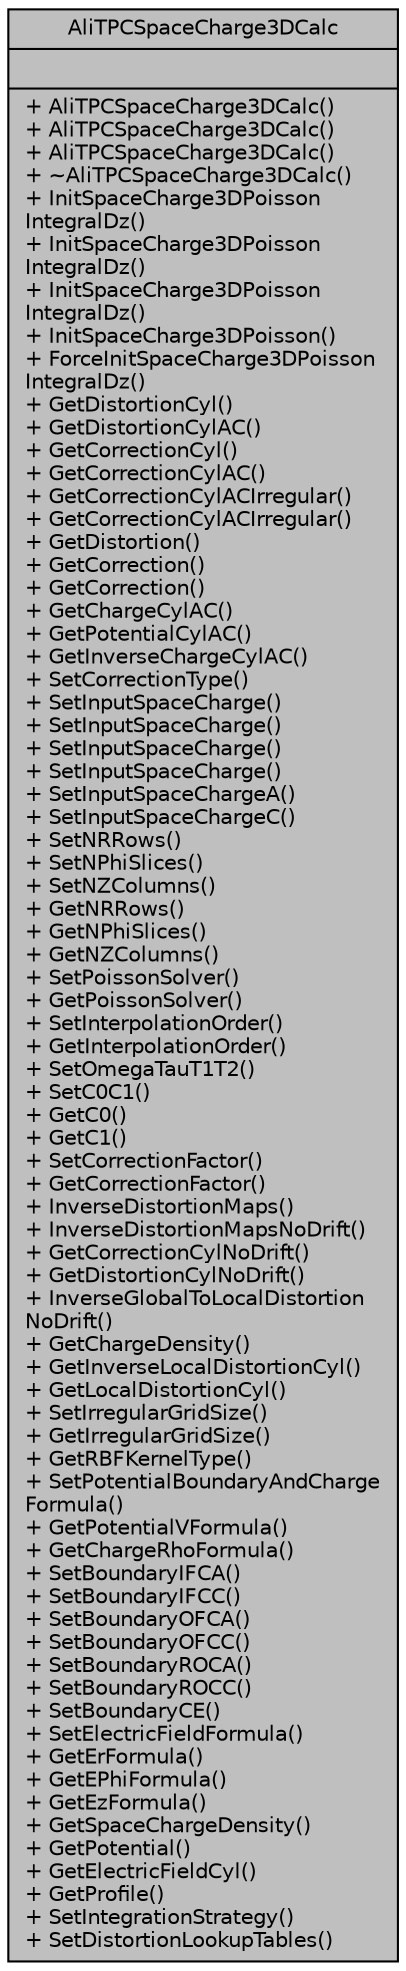 digraph "AliTPCSpaceCharge3DCalc"
{
 // INTERACTIVE_SVG=YES
  bgcolor="transparent";
  edge [fontname="Helvetica",fontsize="10",labelfontname="Helvetica",labelfontsize="10"];
  node [fontname="Helvetica",fontsize="10",shape=record];
  Node1 [label="{AliTPCSpaceCharge3DCalc\n||+ AliTPCSpaceCharge3DCalc()\l+ AliTPCSpaceCharge3DCalc()\l+ AliTPCSpaceCharge3DCalc()\l+ ~AliTPCSpaceCharge3DCalc()\l+ InitSpaceCharge3DPoisson\lIntegralDz()\l+ InitSpaceCharge3DPoisson\lIntegralDz()\l+ InitSpaceCharge3DPoisson\lIntegralDz()\l+ InitSpaceCharge3DPoisson()\l+ ForceInitSpaceCharge3DPoisson\lIntegralDz()\l+ GetDistortionCyl()\l+ GetDistortionCylAC()\l+ GetCorrectionCyl()\l+ GetCorrectionCylAC()\l+ GetCorrectionCylACIrregular()\l+ GetCorrectionCylACIrregular()\l+ GetDistortion()\l+ GetCorrection()\l+ GetCorrection()\l+ GetChargeCylAC()\l+ GetPotentialCylAC()\l+ GetInverseChargeCylAC()\l+ SetCorrectionType()\l+ SetInputSpaceCharge()\l+ SetInputSpaceCharge()\l+ SetInputSpaceCharge()\l+ SetInputSpaceCharge()\l+ SetInputSpaceChargeA()\l+ SetInputSpaceChargeC()\l+ SetNRRows()\l+ SetNPhiSlices()\l+ SetNZColumns()\l+ GetNRRows()\l+ GetNPhiSlices()\l+ GetNZColumns()\l+ SetPoissonSolver()\l+ GetPoissonSolver()\l+ SetInterpolationOrder()\l+ GetInterpolationOrder()\l+ SetOmegaTauT1T2()\l+ SetC0C1()\l+ GetC0()\l+ GetC1()\l+ SetCorrectionFactor()\l+ GetCorrectionFactor()\l+ InverseDistortionMaps()\l+ InverseDistortionMapsNoDrift()\l+ GetCorrectionCylNoDrift()\l+ GetDistortionCylNoDrift()\l+ InverseGlobalToLocalDistortion\lNoDrift()\l+ GetChargeDensity()\l+ GetInverseLocalDistortionCyl()\l+ GetLocalDistortionCyl()\l+ SetIrregularGridSize()\l+ GetIrregularGridSize()\l+ GetRBFKernelType()\l+ SetPotentialBoundaryAndCharge\lFormula()\l+ GetPotentialVFormula()\l+ GetChargeRhoFormula()\l+ SetBoundaryIFCA()\l+ SetBoundaryIFCC()\l+ SetBoundaryOFCA()\l+ SetBoundaryOFCC()\l+ SetBoundaryROCA()\l+ SetBoundaryROCC()\l+ SetBoundaryCE()\l+ SetElectricFieldFormula()\l+ GetErFormula()\l+ GetEPhiFormula()\l+ GetEzFormula()\l+ GetSpaceChargeDensity()\l+ GetPotential()\l+ GetElectricFieldCyl()\l+ GetProfile()\l+ SetIntegrationStrategy()\l+ SetDistortionLookupTables()\l}",height=0.2,width=0.4,color="black", fillcolor="grey75", style="filled", fontcolor="black"];
}
